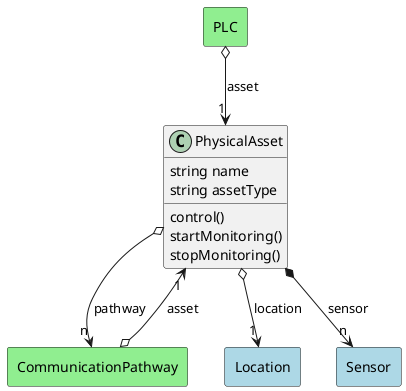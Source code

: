 @startuml

class "PhysicalAsset" as Model {
 string name
 string assetType

 control()
 startMonitoring()
 stopMonitoring()
 
}

rectangle "Location" as Location #lightblue {
}

Model o--> "1" Location : location


rectangle "Sensor" as Sensor #lightblue {
}

Model *--> "n" Sensor : sensor


rectangle "CommunicationPathway" as CommunicationPathway #lightblue {
}

Model o--> "n" CommunicationPathway : pathway




    rectangle "CommunicationPathway" as CommunicationPathway #lightgreen {
    }
    
        CommunicationPathway   o--> "1" Model : "asset"
    
    rectangle "PLC" as PLC #lightgreen {
    }
    
        PLC   o--> "1" Model : "asset"
    

@enduml
